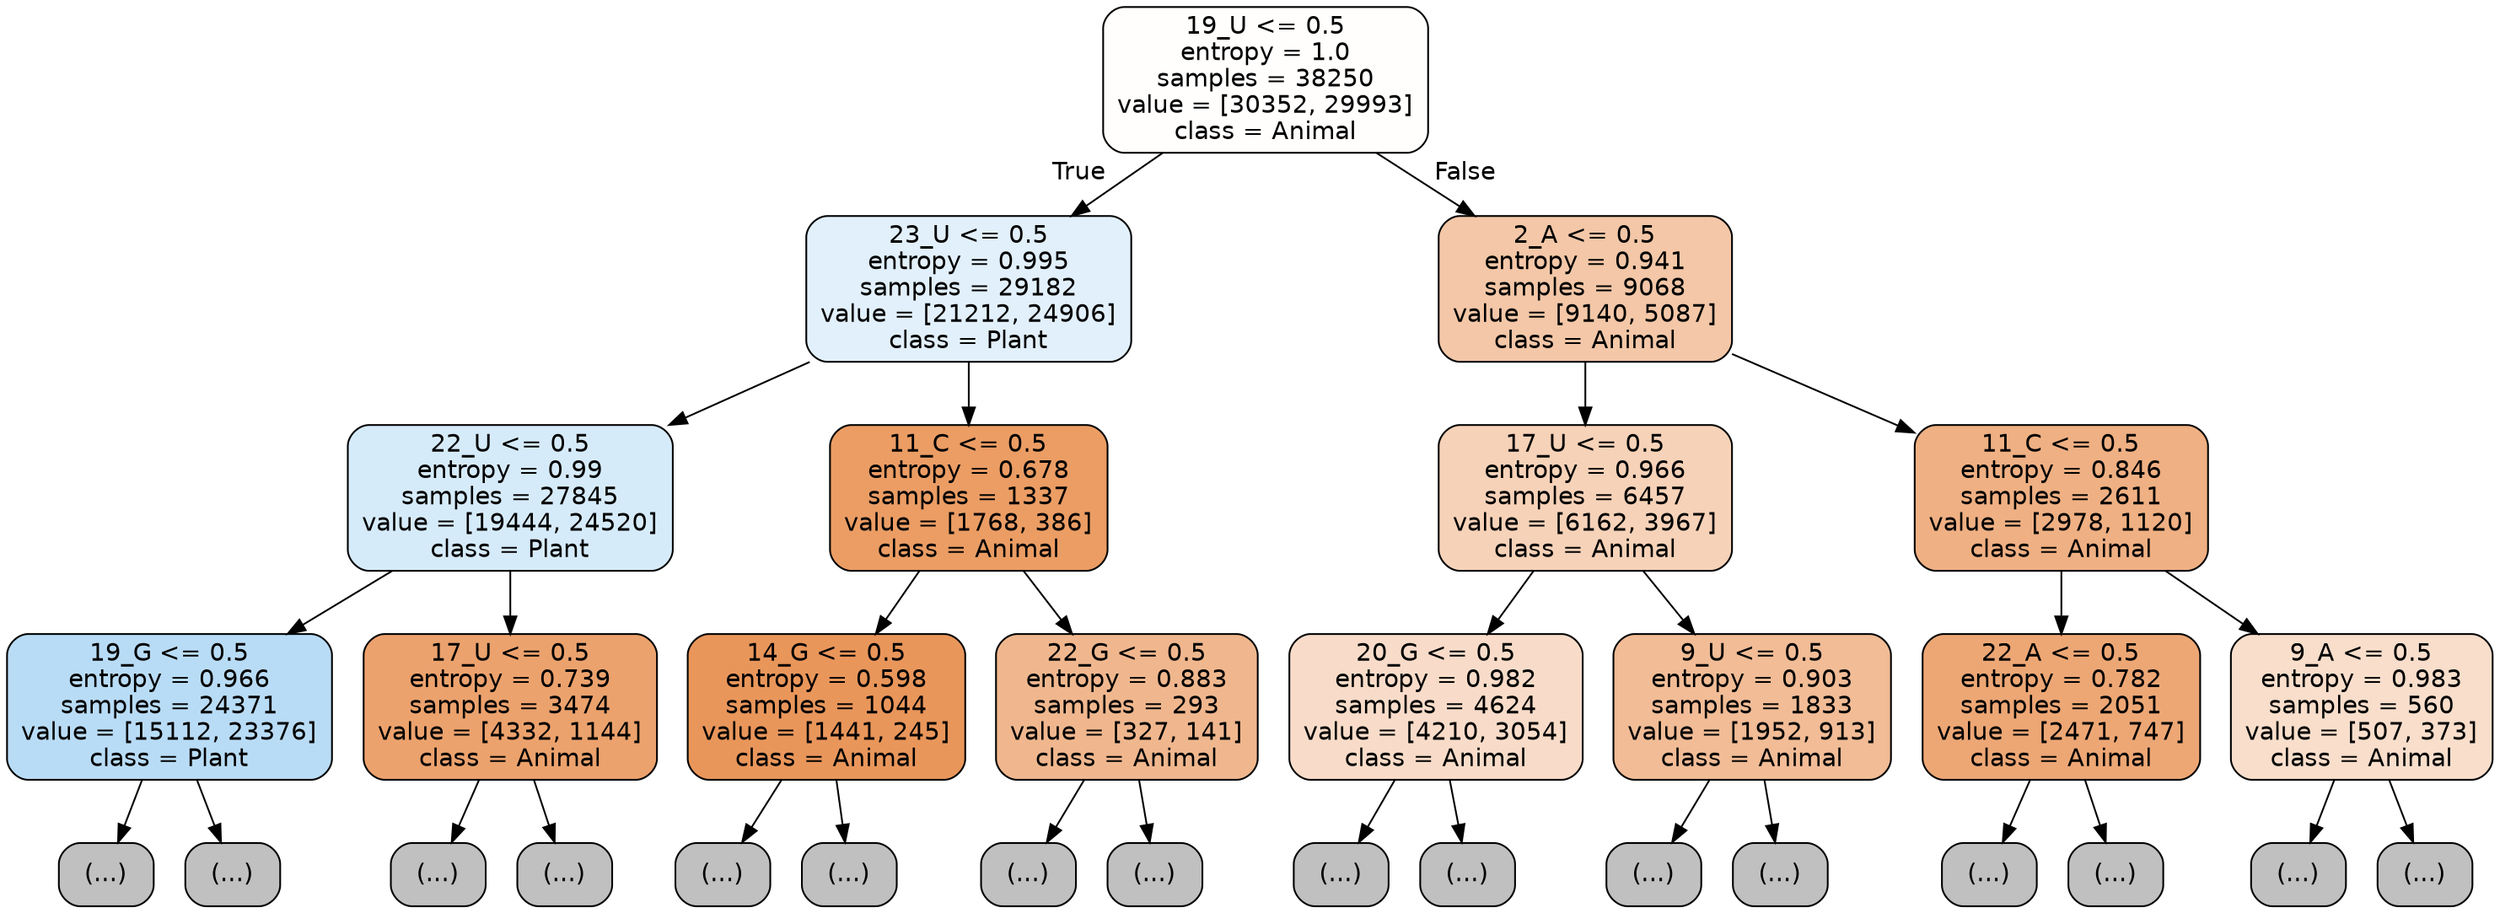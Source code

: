digraph Tree {
node [shape=box, style="filled, rounded", color="black", fontname="helvetica"] ;
edge [fontname="helvetica"] ;
0 [label="19_U <= 0.5\nentropy = 1.0\nsamples = 38250\nvalue = [30352, 29993]\nclass = Animal", fillcolor="#fffefd"] ;
1 [label="23_U <= 0.5\nentropy = 0.995\nsamples = 29182\nvalue = [21212, 24906]\nclass = Plant", fillcolor="#e2f0fb"] ;
0 -> 1 [labeldistance=2.5, labelangle=45, headlabel="True"] ;
2 [label="22_U <= 0.5\nentropy = 0.99\nsamples = 27845\nvalue = [19444, 24520]\nclass = Plant", fillcolor="#d6ebfa"] ;
1 -> 2 ;
3 [label="19_G <= 0.5\nentropy = 0.966\nsamples = 24371\nvalue = [15112, 23376]\nclass = Plant", fillcolor="#b9dcf6"] ;
2 -> 3 ;
4 [label="(...)", fillcolor="#C0C0C0"] ;
3 -> 4 ;
6875 [label="(...)", fillcolor="#C0C0C0"] ;
3 -> 6875 ;
10398 [label="17_U <= 0.5\nentropy = 0.739\nsamples = 3474\nvalue = [4332, 1144]\nclass = Animal", fillcolor="#eca26d"] ;
2 -> 10398 ;
10399 [label="(...)", fillcolor="#C0C0C0"] ;
10398 -> 10399 ;
11432 [label="(...)", fillcolor="#C0C0C0"] ;
10398 -> 11432 ;
11819 [label="11_C <= 0.5\nentropy = 0.678\nsamples = 1337\nvalue = [1768, 386]\nclass = Animal", fillcolor="#eb9d64"] ;
1 -> 11819 ;
11820 [label="14_G <= 0.5\nentropy = 0.598\nsamples = 1044\nvalue = [1441, 245]\nclass = Animal", fillcolor="#e9965b"] ;
11819 -> 11820 ;
11821 [label="(...)", fillcolor="#C0C0C0"] ;
11820 -> 11821 ;
12106 [label="(...)", fillcolor="#C0C0C0"] ;
11820 -> 12106 ;
12249 [label="22_G <= 0.5\nentropy = 0.883\nsamples = 293\nvalue = [327, 141]\nclass = Animal", fillcolor="#f0b78e"] ;
11819 -> 12249 ;
12250 [label="(...)", fillcolor="#C0C0C0"] ;
12249 -> 12250 ;
12365 [label="(...)", fillcolor="#C0C0C0"] ;
12249 -> 12365 ;
12418 [label="2_A <= 0.5\nentropy = 0.941\nsamples = 9068\nvalue = [9140, 5087]\nclass = Animal", fillcolor="#f3c7a7"] ;
0 -> 12418 [labeldistance=2.5, labelangle=-45, headlabel="False"] ;
12419 [label="17_U <= 0.5\nentropy = 0.966\nsamples = 6457\nvalue = [6162, 3967]\nclass = Animal", fillcolor="#f6d2b8"] ;
12418 -> 12419 ;
12420 [label="20_G <= 0.5\nentropy = 0.982\nsamples = 4624\nvalue = [4210, 3054]\nclass = Animal", fillcolor="#f8dcc9"] ;
12419 -> 12420 ;
12421 [label="(...)", fillcolor="#C0C0C0"] ;
12420 -> 12421 ;
14112 [label="(...)", fillcolor="#C0C0C0"] ;
12420 -> 14112 ;
14853 [label="9_U <= 0.5\nentropy = 0.903\nsamples = 1833\nvalue = [1952, 913]\nclass = Animal", fillcolor="#f1bc96"] ;
12419 -> 14853 ;
14854 [label="(...)", fillcolor="#C0C0C0"] ;
14853 -> 14854 ;
15565 [label="(...)", fillcolor="#C0C0C0"] ;
14853 -> 15565 ;
15814 [label="11_C <= 0.5\nentropy = 0.846\nsamples = 2611\nvalue = [2978, 1120]\nclass = Animal", fillcolor="#efb083"] ;
12418 -> 15814 ;
15815 [label="22_A <= 0.5\nentropy = 0.782\nsamples = 2051\nvalue = [2471, 747]\nclass = Animal", fillcolor="#eda775"] ;
15814 -> 15815 ;
15816 [label="(...)", fillcolor="#C0C0C0"] ;
15815 -> 15816 ;
16639 [label="(...)", fillcolor="#C0C0C0"] ;
15815 -> 16639 ;
16730 [label="9_A <= 0.5\nentropy = 0.983\nsamples = 560\nvalue = [507, 373]\nclass = Animal", fillcolor="#f8decb"] ;
15814 -> 16730 ;
16731 [label="(...)", fillcolor="#C0C0C0"] ;
16730 -> 16731 ;
16916 [label="(...)", fillcolor="#C0C0C0"] ;
16730 -> 16916 ;
}